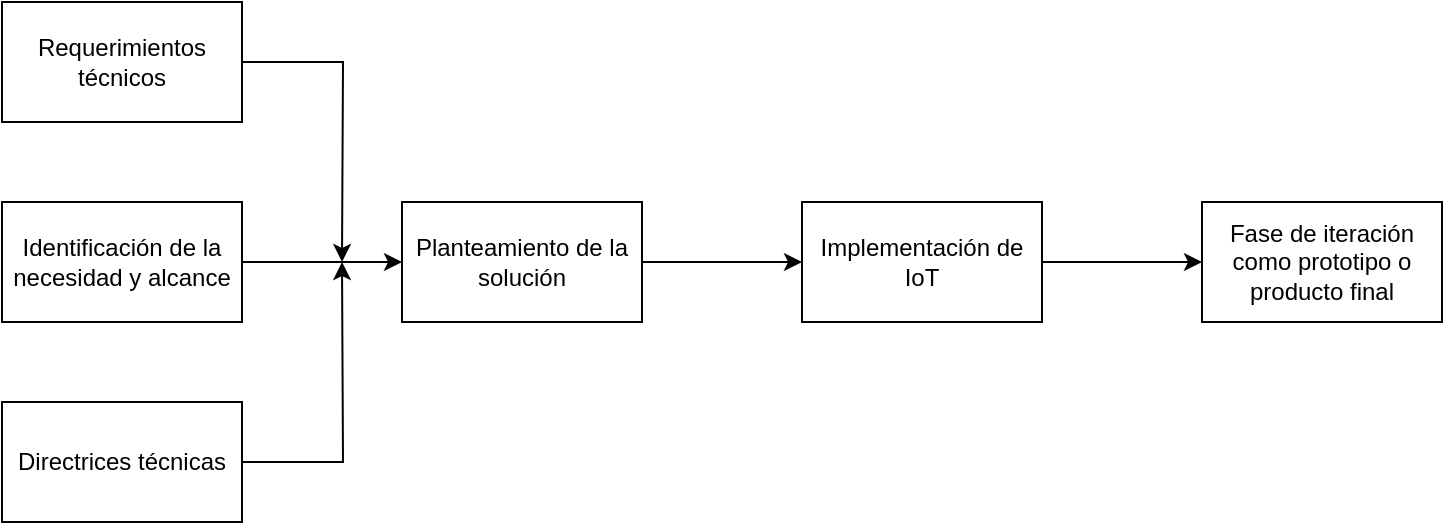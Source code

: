 <mxfile version="16.5.2" type="device"><diagram id="8O-E7T3QuGSRzFt_iyp9" name="Page-1"><mxGraphModel dx="1038" dy="556" grid="0" gridSize="10" guides="1" tooltips="1" connect="1" arrows="1" fold="1" page="0" pageScale="1" pageWidth="827" pageHeight="1169" math="0" shadow="0"><root><mxCell id="0"/><mxCell id="1" parent="0"/><mxCell id="OHVA6V3bPySC5nOyA7zJ-10" style="edgeStyle=orthogonalEdgeStyle;rounded=0;orthogonalLoop=1;jettySize=auto;html=1;" edge="1" parent="1" source="OHVA6V3bPySC5nOyA7zJ-1"><mxGeometry relative="1" as="geometry"><mxPoint x="250" y="210" as="targetPoint"/></mxGeometry></mxCell><mxCell id="OHVA6V3bPySC5nOyA7zJ-1" value="Requerimientos técnicos" style="rounded=0;whiteSpace=wrap;html=1;" vertex="1" parent="1"><mxGeometry x="80" y="80" width="120" height="60" as="geometry"/></mxCell><mxCell id="OHVA6V3bPySC5nOyA7zJ-9" value="" style="edgeStyle=orthogonalEdgeStyle;rounded=0;orthogonalLoop=1;jettySize=auto;html=1;" edge="1" parent="1" source="OHVA6V3bPySC5nOyA7zJ-2" target="OHVA6V3bPySC5nOyA7zJ-4"><mxGeometry relative="1" as="geometry"/></mxCell><mxCell id="OHVA6V3bPySC5nOyA7zJ-2" value="Identificación de la necesidad y alcance" style="rounded=0;whiteSpace=wrap;html=1;" vertex="1" parent="1"><mxGeometry x="80" y="180" width="120" height="60" as="geometry"/></mxCell><mxCell id="OHVA6V3bPySC5nOyA7zJ-11" style="edgeStyle=orthogonalEdgeStyle;rounded=0;orthogonalLoop=1;jettySize=auto;html=1;" edge="1" parent="1" source="OHVA6V3bPySC5nOyA7zJ-3"><mxGeometry relative="1" as="geometry"><mxPoint x="250" y="210" as="targetPoint"/></mxGeometry></mxCell><mxCell id="OHVA6V3bPySC5nOyA7zJ-3" value="Directrices técnicas" style="rounded=0;whiteSpace=wrap;html=1;" vertex="1" parent="1"><mxGeometry x="80" y="280" width="120" height="60" as="geometry"/></mxCell><mxCell id="OHVA6V3bPySC5nOyA7zJ-7" style="edgeStyle=orthogonalEdgeStyle;rounded=0;orthogonalLoop=1;jettySize=auto;html=1;exitX=1;exitY=0.5;exitDx=0;exitDy=0;" edge="1" parent="1" source="OHVA6V3bPySC5nOyA7zJ-4" target="OHVA6V3bPySC5nOyA7zJ-5"><mxGeometry relative="1" as="geometry"/></mxCell><mxCell id="OHVA6V3bPySC5nOyA7zJ-4" value="Planteamiento de la solución" style="rounded=0;whiteSpace=wrap;html=1;" vertex="1" parent="1"><mxGeometry x="280" y="180" width="120" height="60" as="geometry"/></mxCell><mxCell id="OHVA6V3bPySC5nOyA7zJ-8" value="" style="edgeStyle=orthogonalEdgeStyle;rounded=0;orthogonalLoop=1;jettySize=auto;html=1;" edge="1" parent="1" source="OHVA6V3bPySC5nOyA7zJ-5" target="OHVA6V3bPySC5nOyA7zJ-6"><mxGeometry relative="1" as="geometry"/></mxCell><mxCell id="OHVA6V3bPySC5nOyA7zJ-5" value="Implementación de IoT" style="rounded=0;whiteSpace=wrap;html=1;" vertex="1" parent="1"><mxGeometry x="480" y="180" width="120" height="60" as="geometry"/></mxCell><mxCell id="OHVA6V3bPySC5nOyA7zJ-6" value="Fase de iteración como prototipo o producto final" style="rounded=0;whiteSpace=wrap;html=1;" vertex="1" parent="1"><mxGeometry x="680" y="180" width="120" height="60" as="geometry"/></mxCell></root></mxGraphModel></diagram></mxfile>